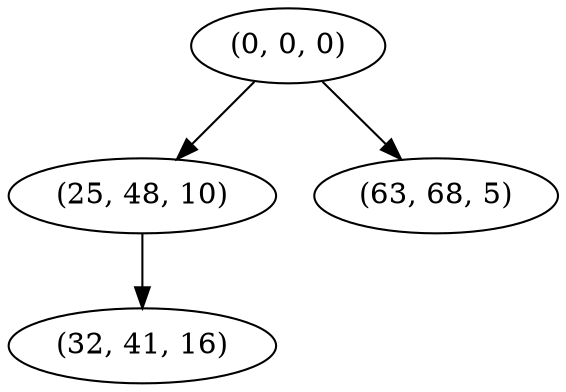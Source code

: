 digraph tree {
    "(0, 0, 0)";
    "(25, 48, 10)";
    "(32, 41, 16)";
    "(63, 68, 5)";
    "(0, 0, 0)" -> "(25, 48, 10)";
    "(0, 0, 0)" -> "(63, 68, 5)";
    "(25, 48, 10)" -> "(32, 41, 16)";
}

